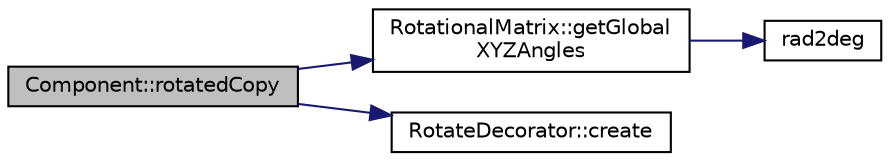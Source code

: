 digraph "Component::rotatedCopy"
{
  edge [fontname="Helvetica",fontsize="10",labelfontname="Helvetica",labelfontsize="10"];
  node [fontname="Helvetica",fontsize="10",shape=record];
  rankdir="LR";
  Node1 [label="Component::rotatedCopy",height=0.2,width=0.4,color="black", fillcolor="grey75", style="filled" fontcolor="black"];
  Node1 -> Node2 [color="midnightblue",fontsize="10",style="solid",fontname="Helvetica"];
  Node2 [label="RotationalMatrix::getGlobal\lXYZAngles",height=0.2,width=0.4,color="black", fillcolor="white", style="filled",URL="$classRotationalMatrix.html#a6e8d9b68336d9507fb71f0e8fea58524",tooltip="Gets the rotation angles about the fixed axes x,y,z. Obtains the rotation angles about the fixed x..."];
  Node2 -> Node3 [color="midnightblue",fontsize="10",style="solid",fontname="Helvetica"];
  Node3 [label="rad2deg",height=0.2,width=0.4,color="black", fillcolor="white", style="filled",URL="$Math_8h.html#a638b7a3259334d9389d4dcb31cb7dfea"];
  Node1 -> Node4 [color="midnightblue",fontsize="10",style="solid",fontname="Helvetica"];
  Node4 [label="RotateDecorator::create",height=0.2,width=0.4,color="black", fillcolor="white", style="filled",URL="$classRotateDecorator.html#a1c259b6b8731e985a46a7f985c1ae511",tooltip="Default factory method."];
}
